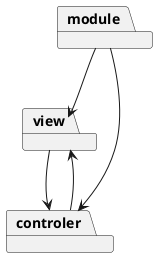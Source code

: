 @startuml Pacotes MVC

package module
package view 
package controler

module --> controler
module --> view

controler --> view
view --> controler
